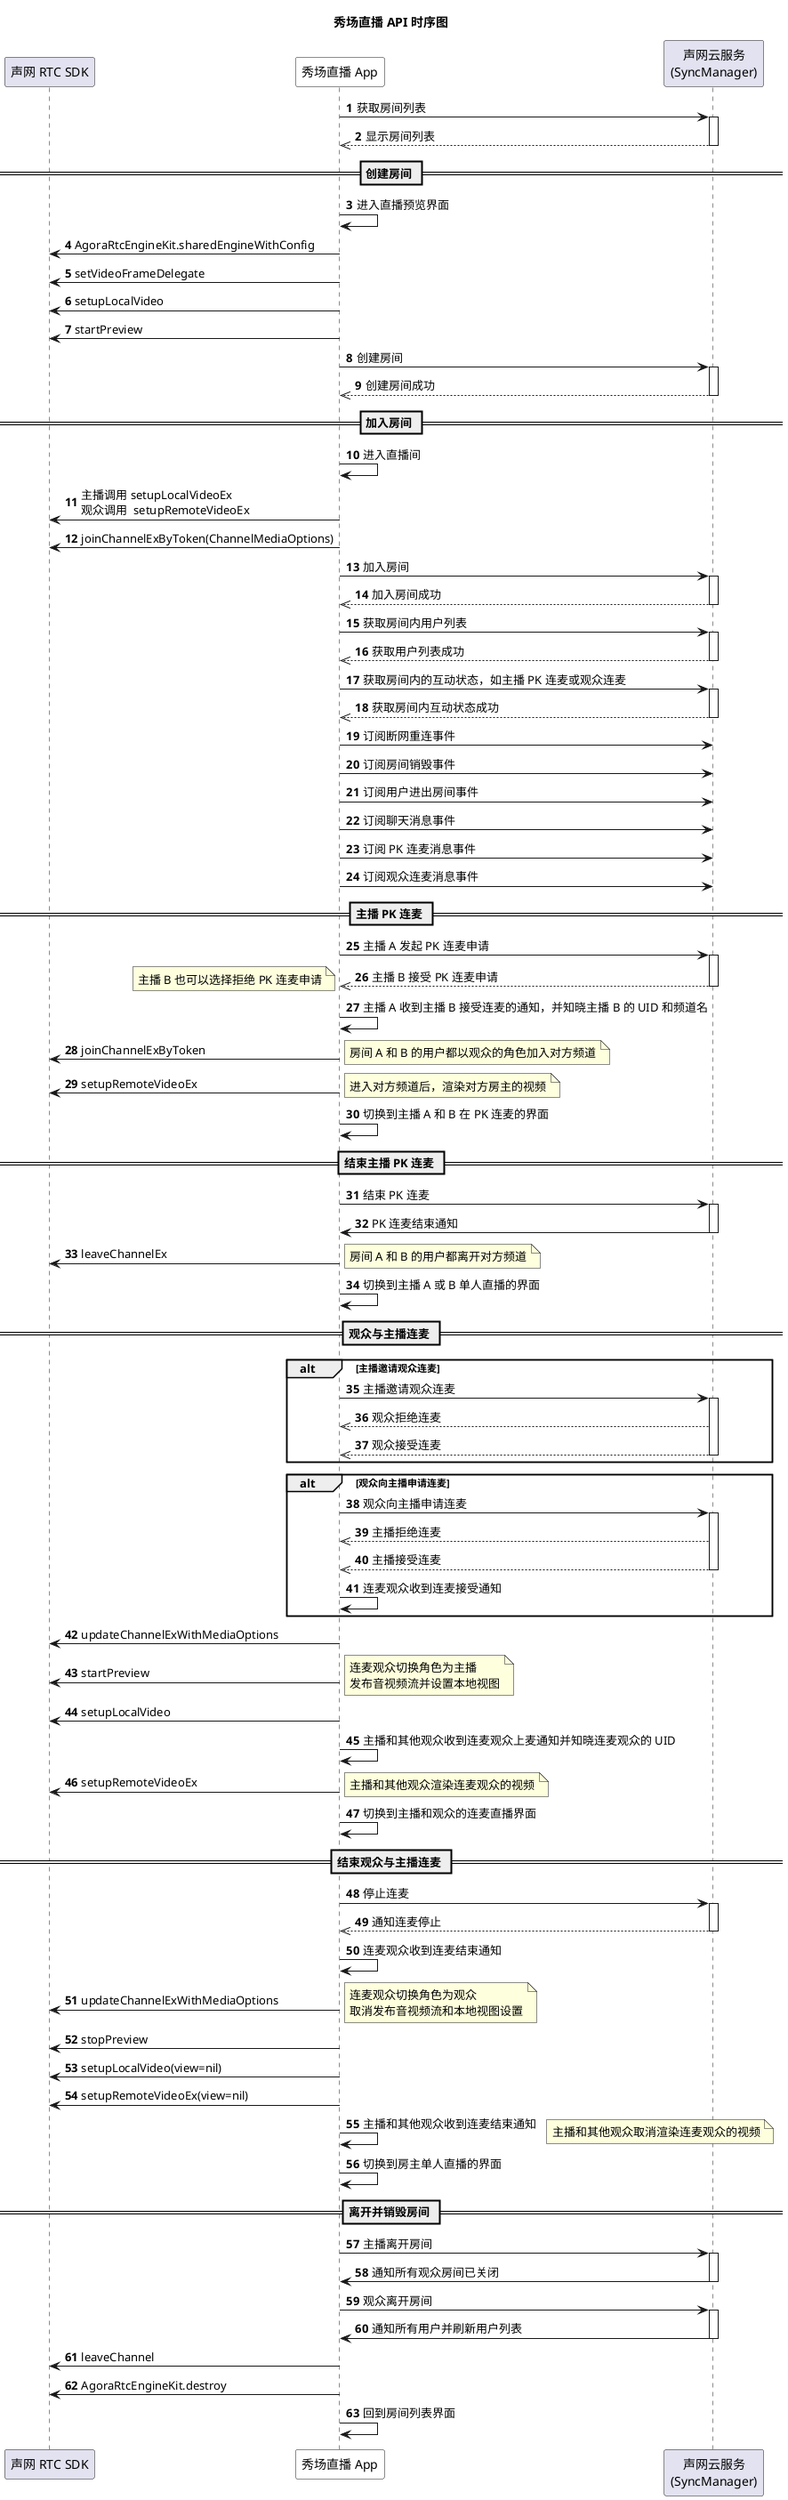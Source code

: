 @startuml
autonumber
title 秀场直播 API 时序图
participant "声网 RTC SDK" as sdk
participant "秀场直播 App" as app #White
participant "声网云服务\n(SyncManager)" as cloud
app -> cloud: 获取房间列表
activate cloud
cloud -->> app: 显示房间列表
deactivate cloud
== 创建房间 ==
app -> app: 进入直播预览界面
app -> sdk: AgoraRtcEngineKit.sharedEngineWithConfig
app -> sdk: setVideoFrameDelegate
app -> sdk: setupLocalVideo
app -> sdk: startPreview
app -> cloud: 创建房间
activate cloud
cloud -->> app: 创建房间成功
deactivate cloud
== 加入房间 ==
app -> app: 进入直播间
app -> sdk: 主播调用 setupLocalVideoEx\n观众调用  setupRemoteVideoEx
app -> sdk: joinChannelExByToken(ChannelMediaOptions)
app -> cloud: 加入房间
activate cloud
cloud -->> app: 加入房间成功
deactivate cloud
app -> cloud: 获取房间内用户列表
activate cloud
cloud -->> app: 获取用户列表成功
deactivate cloud
app -> cloud: 获取房间内的互动状态，如主播 PK 连麦或观众连麦
activate cloud
cloud -->> app: 获取房间内互动状态成功
deactivate cloud
app -> cloud: 订阅断网重连事件
app -> cloud: 订阅房间销毁事件
app -> cloud: 订阅用户进出房间事件
app -> cloud: 订阅聊天消息事件
app -> cloud: 订阅 PK 连麦消息事件
app -> cloud: 订阅观众连麦消息事件
== 主播 PK 连麦 ==
app -> cloud: 主播 A 发起 PK 连麦申请
activate cloud
cloud -->> app: 主播 B 接受 PK 连麦申请
note left
主播 B 也可以选择拒绝 PK 连麦申请
end note
deactivate cloud
app -> app: 主播 A 收到主播 B 接受连麦的通知，并知晓主播 B 的 UID 和频道名
app -> sdk: joinChannelExByToken
note right
房间 A 和 B 的用户都以观众的角色加入对方频道
end note
app -> sdk: setupRemoteVideoEx
note right
进入对方频道后，渲染对方房主的视频
end note
app -> app: 切换到主播 A 和 B 在 PK 连麦的界面
== 结束主播 PK 连麦 ==
app -> cloud: 结束 PK 连麦
activate cloud
cloud -> app: PK 连麦结束通知
deactivate cloud
app -> sdk:  leaveChannelEx
note right
房间 A 和 B 的用户都离开对方频道
end note
app -> app: 切换到主播 A 或 B 单人直播的界面
== 观众与主播连麦 ==
alt 主播邀请观众连麦
app -> cloud: 主播邀请观众连麦
activate cloud
cloud -->> app: 观众拒绝连麦
cloud -->> app: 观众接受连麦
deactivate cloud
end
alt 观众向主播申请连麦
app -> cloud: 观众向主播申请连麦
activate cloud
cloud -->> app: 主播拒绝连麦
cloud -->> app: 主播接受连麦
deactivate cloud
app -> app: 连麦观众收到连麦接受通知
end
app -> sdk: updateChannelExWithMediaOptions
app -> sdk: startPreview
note right
连麦观众切换角色为主播
发布音视频流并设置本地视图
end note
app -> sdk: setupLocalVideo
app -> app: 主播和其他观众收到连麦观众上麦通知并知晓连麦观众的 UID
app -> sdk: setupRemoteVideoEx
note right
主播和其他观众渲染连麦观众的视频
end note
app -> app: 切换到主播和观众的连麦直播界面
== 结束观众与主播连麦 ==
app -> cloud: 停止连麦
activate cloud
cloud -->> app: 通知连麦停止
deactivate cloud
app -> app: 连麦观众收到连麦结束通知
app -> sdk: updateChannelExWithMediaOptions
note right
连麦观众切换角色为观众
取消发布音视频流和本地视图设置
end note
app -> sdk: stopPreview
app -> sdk: setupLocalVideo(view=nil)
app -> sdk: setupRemoteVideoEx(view=nil)
app -> app: 主播和其他观众收到连麦结束通知
note right
主播和其他观众取消渲染连麦观众的视频
end note
app -> app: 切换到房主单人直播的界面
== 离开并销毁房间 ==
app -> cloud: 主播离开房间
activate cloud
cloud -> app: 通知所有观众房间已关闭
deactivate cloud
app -> cloud: 观众离开房间
activate cloud
cloud -> app: 通知所有用户并刷新用户列表
deactivate cloud
app -> sdk: leaveChannel
app -> sdk: AgoraRtcEngineKit.destroy
app -> app: 回到房间列表界面
@enduml